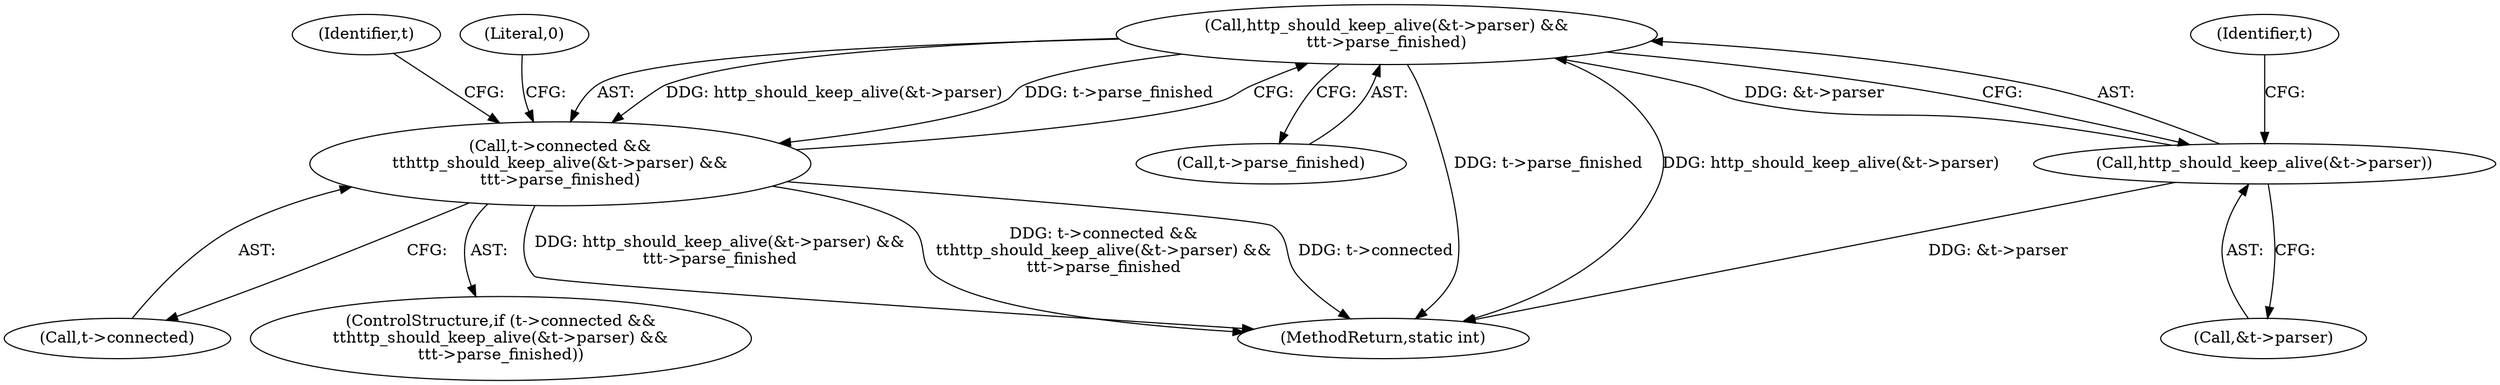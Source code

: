 digraph "0_libgit2_9a64e62f0f20c9cf9b2e1609f037060eb2d8eb22@pointer" {
"1000109" [label="(Call,http_should_keep_alive(&t->parser) &&\n\t\tt->parse_finished)"];
"1000110" [label="(Call,http_should_keep_alive(&t->parser))"];
"1000105" [label="(Call,t->connected &&\n\t\thttp_should_keep_alive(&t->parser) &&\n\t\tt->parse_finished)"];
"1000116" [label="(Identifier,t)"];
"1000109" [label="(Call,http_should_keep_alive(&t->parser) &&\n\t\tt->parse_finished)"];
"1000115" [label="(Call,t->parse_finished)"];
"1000122" [label="(Identifier,t)"];
"1000289" [label="(MethodReturn,static int)"];
"1000119" [label="(Literal,0)"];
"1000106" [label="(Call,t->connected)"];
"1000111" [label="(Call,&t->parser)"];
"1000105" [label="(Call,t->connected &&\n\t\thttp_should_keep_alive(&t->parser) &&\n\t\tt->parse_finished)"];
"1000110" [label="(Call,http_should_keep_alive(&t->parser))"];
"1000104" [label="(ControlStructure,if (t->connected &&\n\t\thttp_should_keep_alive(&t->parser) &&\n\t\tt->parse_finished))"];
"1000109" -> "1000105"  [label="AST: "];
"1000109" -> "1000110"  [label="CFG: "];
"1000109" -> "1000115"  [label="CFG: "];
"1000110" -> "1000109"  [label="AST: "];
"1000115" -> "1000109"  [label="AST: "];
"1000105" -> "1000109"  [label="CFG: "];
"1000109" -> "1000289"  [label="DDG: t->parse_finished"];
"1000109" -> "1000289"  [label="DDG: http_should_keep_alive(&t->parser)"];
"1000109" -> "1000105"  [label="DDG: http_should_keep_alive(&t->parser)"];
"1000109" -> "1000105"  [label="DDG: t->parse_finished"];
"1000110" -> "1000109"  [label="DDG: &t->parser"];
"1000110" -> "1000111"  [label="CFG: "];
"1000111" -> "1000110"  [label="AST: "];
"1000116" -> "1000110"  [label="CFG: "];
"1000110" -> "1000289"  [label="DDG: &t->parser"];
"1000105" -> "1000104"  [label="AST: "];
"1000105" -> "1000106"  [label="CFG: "];
"1000106" -> "1000105"  [label="AST: "];
"1000119" -> "1000105"  [label="CFG: "];
"1000122" -> "1000105"  [label="CFG: "];
"1000105" -> "1000289"  [label="DDG: t->connected &&\n\t\thttp_should_keep_alive(&t->parser) &&\n\t\tt->parse_finished"];
"1000105" -> "1000289"  [label="DDG: t->connected"];
"1000105" -> "1000289"  [label="DDG: http_should_keep_alive(&t->parser) &&\n\t\tt->parse_finished"];
}
